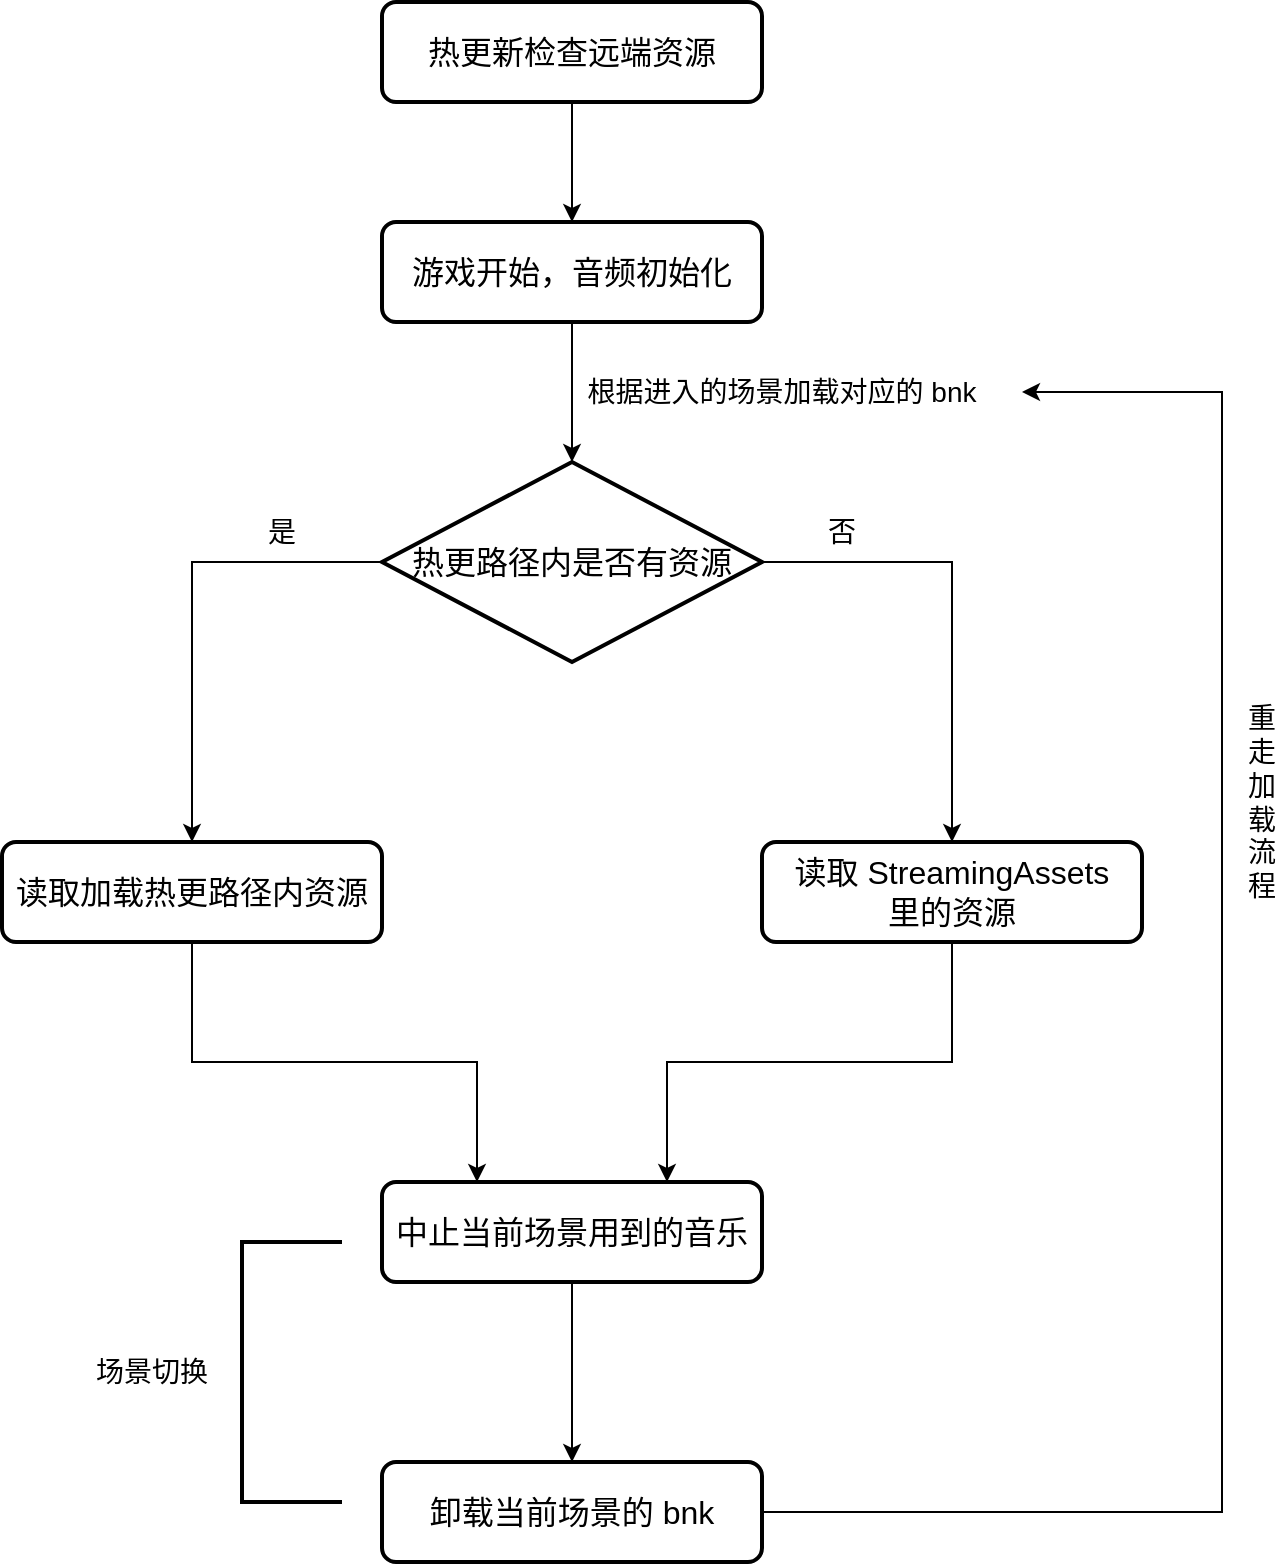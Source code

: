 <mxfile version="20.5.1" type="github"><diagram id="IlrcjbqHyPoIfJWtXaAS" name="第 1 页"><mxGraphModel dx="1661" dy="935" grid="1" gridSize="10" guides="1" tooltips="1" connect="1" arrows="1" fold="1" page="1" pageScale="1" pageWidth="1169" pageHeight="1654" math="0" shadow="0"><root><mxCell id="0"/><mxCell id="1" parent="0"/><mxCell id="fGV2-Xrrw6pNwAumxH4B-4" value="" style="edgeStyle=orthogonalEdgeStyle;rounded=0;orthogonalLoop=1;jettySize=auto;html=1;fontSize=16;" edge="1" parent="1" source="fGV2-Xrrw6pNwAumxH4B-1" target="fGV2-Xrrw6pNwAumxH4B-3"><mxGeometry relative="1" as="geometry"/></mxCell><mxCell id="fGV2-Xrrw6pNwAumxH4B-1" value="&lt;span style=&quot;font-size: 16px;&quot;&gt;热更新检查远端资源&lt;/span&gt;" style="rounded=1;whiteSpace=wrap;html=1;absoluteArcSize=1;arcSize=14;strokeWidth=2;" vertex="1" parent="1"><mxGeometry x="490" y="40" width="190" height="50" as="geometry"/></mxCell><mxCell id="fGV2-Xrrw6pNwAumxH4B-11" value="" style="edgeStyle=orthogonalEdgeStyle;rounded=0;orthogonalLoop=1;jettySize=auto;html=1;fontSize=16;" edge="1" parent="1" source="fGV2-Xrrw6pNwAumxH4B-3" target="fGV2-Xrrw6pNwAumxH4B-10"><mxGeometry relative="1" as="geometry"/></mxCell><mxCell id="fGV2-Xrrw6pNwAumxH4B-3" value="&lt;span style=&quot;font-size: 16px;&quot;&gt;游戏开始，音频初始化&lt;/span&gt;" style="rounded=1;whiteSpace=wrap;html=1;absoluteArcSize=1;arcSize=14;strokeWidth=2;" vertex="1" parent="1"><mxGeometry x="490" y="150" width="190" height="50" as="geometry"/></mxCell><mxCell id="fGV2-Xrrw6pNwAumxH4B-20" style="edgeStyle=orthogonalEdgeStyle;rounded=0;orthogonalLoop=1;jettySize=auto;html=1;entryX=0.25;entryY=0;entryDx=0;entryDy=0;fontSize=14;" edge="1" parent="1" source="fGV2-Xrrw6pNwAumxH4B-8" target="fGV2-Xrrw6pNwAumxH4B-19"><mxGeometry relative="1" as="geometry"/></mxCell><mxCell id="fGV2-Xrrw6pNwAumxH4B-8" value="&lt;span style=&quot;font-size: 16px;&quot;&gt;读取加载热更路径内资源&lt;/span&gt;" style="rounded=1;whiteSpace=wrap;html=1;absoluteArcSize=1;arcSize=14;strokeWidth=2;" vertex="1" parent="1"><mxGeometry x="300" y="460" width="190" height="50" as="geometry"/></mxCell><mxCell id="fGV2-Xrrw6pNwAumxH4B-13" style="edgeStyle=orthogonalEdgeStyle;rounded=0;orthogonalLoop=1;jettySize=auto;html=1;exitX=0;exitY=0.5;exitDx=0;exitDy=0;exitPerimeter=0;entryX=0.5;entryY=0;entryDx=0;entryDy=0;fontSize=16;" edge="1" parent="1" source="fGV2-Xrrw6pNwAumxH4B-10" target="fGV2-Xrrw6pNwAumxH4B-8"><mxGeometry relative="1" as="geometry"/></mxCell><mxCell id="fGV2-Xrrw6pNwAumxH4B-17" style="edgeStyle=orthogonalEdgeStyle;rounded=0;orthogonalLoop=1;jettySize=auto;html=1;entryX=0.5;entryY=0;entryDx=0;entryDy=0;fontSize=14;" edge="1" parent="1" source="fGV2-Xrrw6pNwAumxH4B-10" target="fGV2-Xrrw6pNwAumxH4B-16"><mxGeometry relative="1" as="geometry"><Array as="points"><mxPoint x="775" y="320"/></Array></mxGeometry></mxCell><mxCell id="fGV2-Xrrw6pNwAumxH4B-10" value="热更路径内是否有资源" style="strokeWidth=2;html=1;shape=mxgraph.flowchart.decision;whiteSpace=wrap;fontSize=16;" vertex="1" parent="1"><mxGeometry x="490" y="270" width="190" height="100" as="geometry"/></mxCell><mxCell id="fGV2-Xrrw6pNwAumxH4B-14" value="根据进入的场景加载对应的 bnk" style="text;html=1;strokeColor=none;fillColor=none;align=center;verticalAlign=middle;whiteSpace=wrap;rounded=0;fontSize=14;" vertex="1" parent="1"><mxGeometry x="570" y="220" width="240" height="30" as="geometry"/></mxCell><mxCell id="fGV2-Xrrw6pNwAumxH4B-15" value="是" style="text;html=1;strokeColor=none;fillColor=none;align=center;verticalAlign=middle;whiteSpace=wrap;rounded=0;fontSize=14;" vertex="1" parent="1"><mxGeometry x="420" y="290" width="40" height="30" as="geometry"/></mxCell><mxCell id="fGV2-Xrrw6pNwAumxH4B-21" style="edgeStyle=orthogonalEdgeStyle;rounded=0;orthogonalLoop=1;jettySize=auto;html=1;entryX=0.75;entryY=0;entryDx=0;entryDy=0;fontSize=14;" edge="1" parent="1" source="fGV2-Xrrw6pNwAumxH4B-16" target="fGV2-Xrrw6pNwAumxH4B-19"><mxGeometry relative="1" as="geometry"/></mxCell><mxCell id="fGV2-Xrrw6pNwAumxH4B-16" value="&lt;span style=&quot;font-size: 16px;&quot;&gt;读取 StreamingAssets &lt;br&gt;里的资源&lt;/span&gt;" style="rounded=1;whiteSpace=wrap;html=1;absoluteArcSize=1;arcSize=14;strokeWidth=2;" vertex="1" parent="1"><mxGeometry x="680" y="460" width="190" height="50" as="geometry"/></mxCell><mxCell id="fGV2-Xrrw6pNwAumxH4B-18" value="否" style="text;html=1;strokeColor=none;fillColor=none;align=center;verticalAlign=middle;whiteSpace=wrap;rounded=0;fontSize=14;" vertex="1" parent="1"><mxGeometry x="700" y="290" width="40" height="30" as="geometry"/></mxCell><mxCell id="fGV2-Xrrw6pNwAumxH4B-23" style="edgeStyle=orthogonalEdgeStyle;rounded=0;orthogonalLoop=1;jettySize=auto;html=1;entryX=1;entryY=0.5;entryDx=0;entryDy=0;fontSize=14;exitX=1;exitY=0.5;exitDx=0;exitDy=0;" edge="1" parent="1" source="fGV2-Xrrw6pNwAumxH4B-26" target="fGV2-Xrrw6pNwAumxH4B-14"><mxGeometry relative="1" as="geometry"><mxPoint x="690" y="710" as="sourcePoint"/><Array as="points"><mxPoint x="910" y="795"/><mxPoint x="910" y="235"/></Array></mxGeometry></mxCell><mxCell id="fGV2-Xrrw6pNwAumxH4B-29" value="" style="edgeStyle=orthogonalEdgeStyle;rounded=0;orthogonalLoop=1;jettySize=auto;html=1;fontSize=14;" edge="1" parent="1" source="fGV2-Xrrw6pNwAumxH4B-19" target="fGV2-Xrrw6pNwAumxH4B-26"><mxGeometry relative="1" as="geometry"/></mxCell><mxCell id="fGV2-Xrrw6pNwAumxH4B-19" value="&lt;span style=&quot;font-size: 16px;&quot;&gt;中止当前场景用到的音乐&lt;/span&gt;" style="rounded=1;whiteSpace=wrap;html=1;absoluteArcSize=1;arcSize=14;strokeWidth=2;" vertex="1" parent="1"><mxGeometry x="490" y="630" width="190" height="50" as="geometry"/></mxCell><mxCell id="fGV2-Xrrw6pNwAumxH4B-24" value="重走加载流程" style="text;html=1;strokeColor=none;fillColor=none;align=center;verticalAlign=middle;whiteSpace=wrap;rounded=0;fontSize=14;" vertex="1" parent="1"><mxGeometry x="920" y="360" width="20" height="160" as="geometry"/></mxCell><mxCell id="fGV2-Xrrw6pNwAumxH4B-25" value="" style="strokeWidth=2;html=1;shape=mxgraph.flowchart.annotation_1;align=left;pointerEvents=1;fontSize=14;" vertex="1" parent="1"><mxGeometry x="420" y="660" width="50" height="130" as="geometry"/></mxCell><mxCell id="fGV2-Xrrw6pNwAumxH4B-26" value="&lt;span style=&quot;font-size: 16px;&quot;&gt;卸载当前场景的 bnk&lt;/span&gt;" style="rounded=1;whiteSpace=wrap;html=1;absoluteArcSize=1;arcSize=14;strokeWidth=2;" vertex="1" parent="1"><mxGeometry x="490" y="770" width="190" height="50" as="geometry"/></mxCell><mxCell id="fGV2-Xrrw6pNwAumxH4B-28" value="场景切换" style="text;html=1;strokeColor=none;fillColor=none;align=center;verticalAlign=middle;whiteSpace=wrap;rounded=0;fontSize=14;" vertex="1" parent="1"><mxGeometry x="300" y="700" width="150" height="50" as="geometry"/></mxCell></root></mxGraphModel></diagram></mxfile>